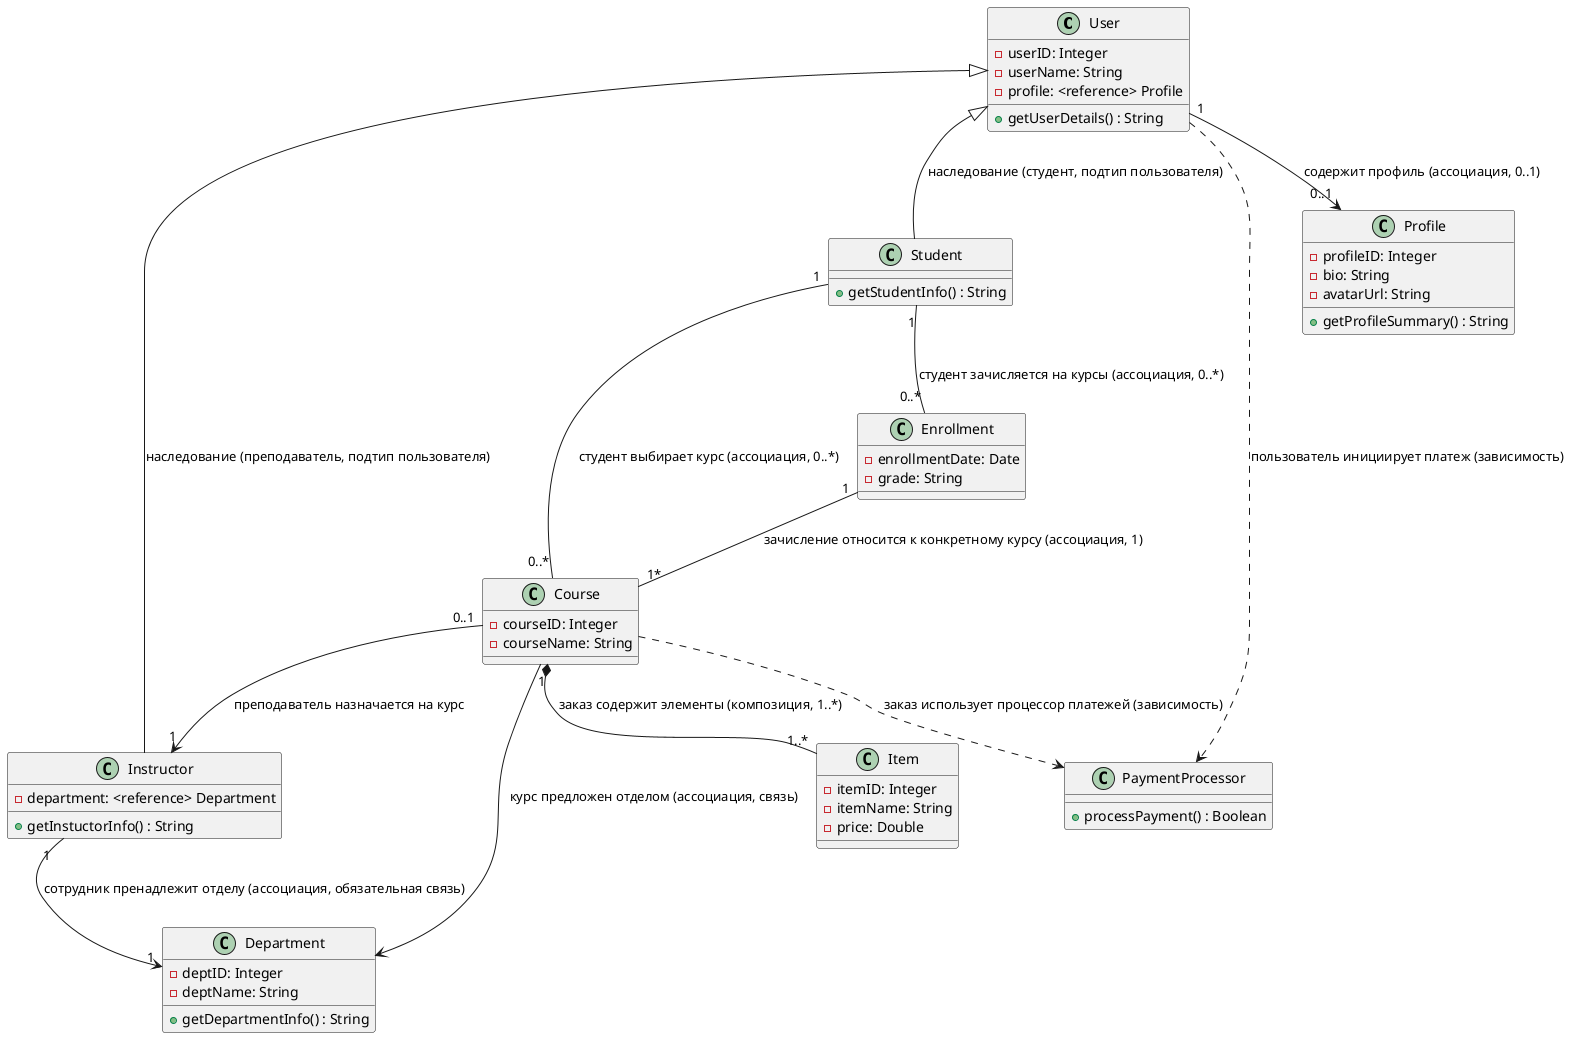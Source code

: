 @startuml homework 6

class User {
    - userID: Integer
    - userName: String
    - profile: <reference> Profile
    + getUserDetails() : String
}

class Student {
    + getStudentInfo() : String
}

class Instructor {
    - department: <reference> Department
    + getInstuctorInfo() : String
}

class Course {
    - courseID: Integer
    - courseName: String
}

class Item {
    - itemID: Integer
    - itemName: String
    - price: Double
}

class PaymentProcessor {
    + processPayment() : Boolean
}

class Department {
    - deptID: Integer
    - deptName: String
    + getDepartmentInfo() : String
}

class Profile {
    - profileID: Integer
    - bio: String
    - avatarUrl: String
    + getProfileSummary() : String
}

class Enrollment {
    - enrollmentDate: Date
    - grade: String
}

Student "1" -- "0..*" Course: студент выбирает курс (ассоциация, 0..*)
Course "0..1" --> "1" Instructor: преподаватель назначается на курс
Course "1" *-- "1..*" Item: заказ содержит элементы (композиция, 1..*)
Course ..> PaymentProcessor: заказ использует процессор платежей (зависимость)
Instructor "1" --> "1" Department: сотрудник пренадлежит отделу (ассоциация, обязательная связь)
User ..> PaymentProcessor: пользователь инициирует платеж (зависимость)
User "1" --> "0..1" Profile: содержит профиль (ассоциация, 0..1)
User <|-- Student: наследование (студент, подтип пользователя)
User <|-- Instructor: наследование (преподаватель, подтип пользователя)
Student "1" -- "0..*" Enrollment: студент зачисляется на курсы (ассоциация, 0..*)
Enrollment "1" -- "1*" Course: зачисление относится к конкретному курсу (ассоциация, 1)
Course --> Department: курс предложен отделом (ассоциация, связь)

@enduml